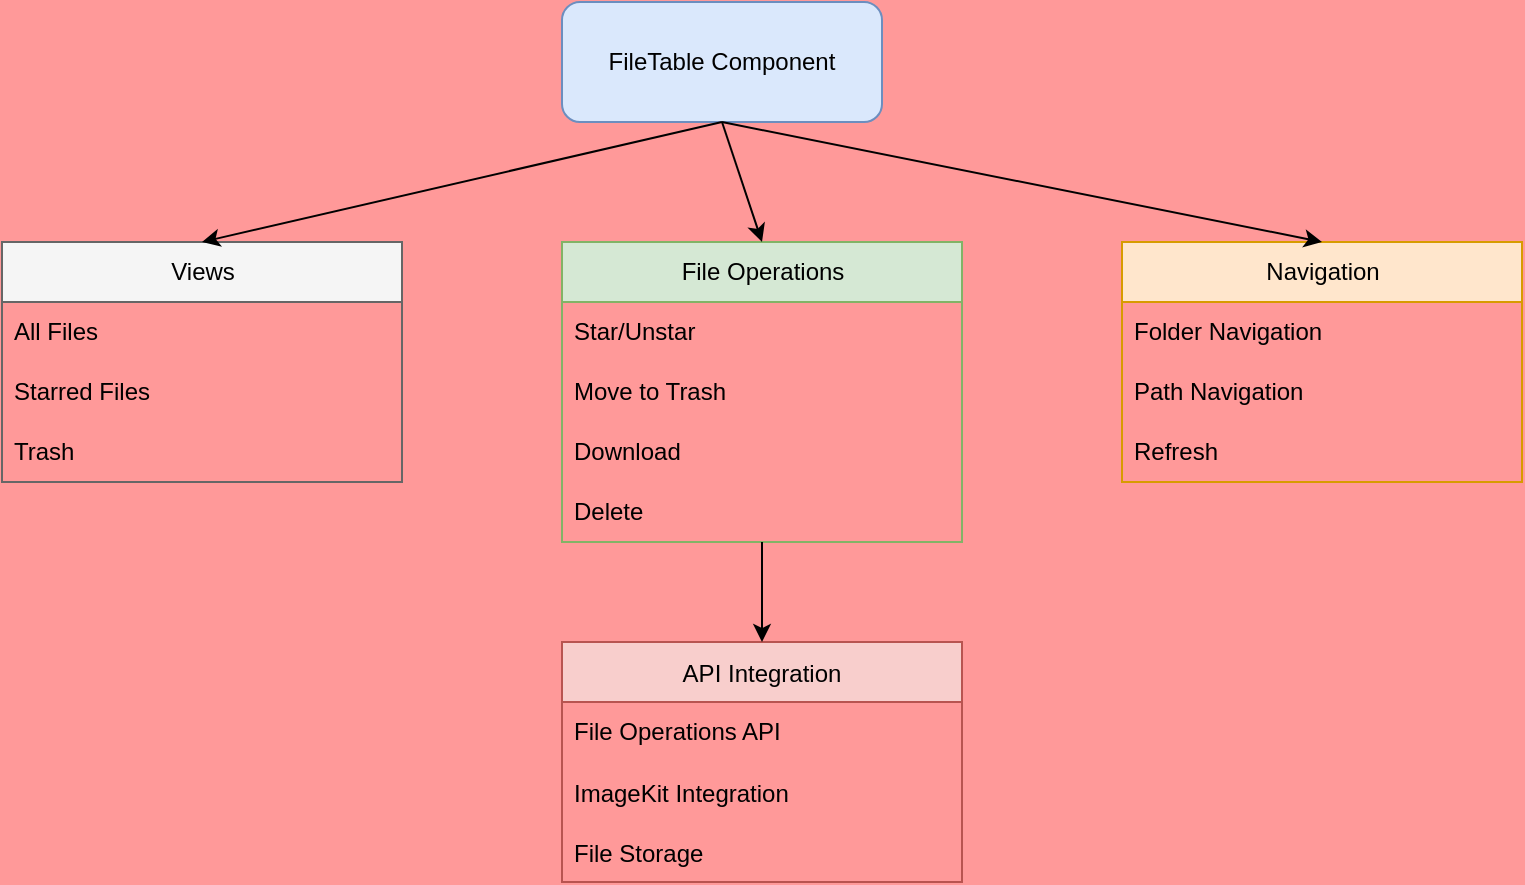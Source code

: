 <mxfile>
    <diagram id="file-management-system" name="File Management System">
        <mxGraphModel dx="753" dy="607" grid="1" gridSize="10" guides="1" tooltips="1" connect="1" arrows="1" fold="1" page="1" pageScale="1" pageWidth="827" pageHeight="1169" background="#FF9999" math="0" shadow="0">
            <root>
                <mxCell id="0"/>
                <mxCell id="1" parent="0"/>
                <mxCell id="2" value="FileTable Component" style="rounded=1;whiteSpace=wrap;html=1;fillColor=#dae8fc;strokeColor=#6c8ebf;fontColor=#000000;" parent="1" vertex="1">
                    <mxGeometry x="320" y="40" width="160" height="60" as="geometry"/>
                </mxCell>
                <mxCell id="3" value="Views" style="swimlane;fontStyle=0;childLayout=stackLayout;horizontal=1;startSize=30;horizontalStack=0;resizeParent=1;resizeParentMax=0;resizeLast=0;collapsible=1;marginBottom=0;fillColor=#f5f5f5;strokeColor=#666666;fontColor=#000000;html=1;" parent="1" vertex="1">
                    <mxGeometry x="40" y="160" width="200" height="120" as="geometry"/>
                </mxCell>
                <mxCell id="4" value="All Files" style="text;strokeColor=none;fillColor=none;align=left;verticalAlign=middle;spacingLeft=4;spacingRight=4;overflow=hidden;points=[[0,0.5],[1,0.5]];portConstraint=eastwest;rotatable=0;fontColor=#000000;html=1;" parent="3" vertex="1">
                    <mxGeometry y="30" width="200" height="30" as="geometry"/>
                </mxCell>
                <mxCell id="5" value="Starred Files" style="text;strokeColor=none;fillColor=none;align=left;verticalAlign=middle;spacingLeft=4;spacingRight=4;overflow=hidden;points=[[0,0.5],[1,0.5]];portConstraint=eastwest;rotatable=0;fontColor=#000000;html=1;" parent="3" vertex="1">
                    <mxGeometry y="60" width="200" height="30" as="geometry"/>
                </mxCell>
                <mxCell id="6" value="Trash" style="text;strokeColor=none;fillColor=none;align=left;verticalAlign=middle;spacingLeft=4;spacingRight=4;overflow=hidden;points=[[0,0.5],[1,0.5]];portConstraint=eastwest;rotatable=0;fontColor=#000000;html=1;" parent="3" vertex="1">
                    <mxGeometry y="90" width="200" height="30" as="geometry"/>
                </mxCell>
                <mxCell id="7" value="File Operations" style="swimlane;fontStyle=0;childLayout=stackLayout;horizontal=1;startSize=30;horizontalStack=0;resizeParent=1;resizeParentMax=0;resizeLast=0;collapsible=1;marginBottom=0;fillColor=#d5e8d4;strokeColor=#82b366;fontColor=#000000;html=1;" parent="1" vertex="1">
                    <mxGeometry x="320" y="160" width="200" height="150" as="geometry"/>
                </mxCell>
                <mxCell id="8" value="Star/Unstar" style="text;strokeColor=none;fillColor=none;align=left;verticalAlign=middle;spacingLeft=4;spacingRight=4;overflow=hidden;points=[[0,0.5],[1,0.5]];portConstraint=eastwest;rotatable=0;fontColor=#000000;html=1;" parent="7" vertex="1">
                    <mxGeometry y="30" width="200" height="30" as="geometry"/>
                </mxCell>
                <mxCell id="9" value="Move to Trash" style="text;strokeColor=none;fillColor=none;align=left;verticalAlign=middle;spacingLeft=4;spacingRight=4;overflow=hidden;points=[[0,0.5],[1,0.5]];portConstraint=eastwest;rotatable=0;fontColor=#000000;html=1;" parent="7" vertex="1">
                    <mxGeometry y="60" width="200" height="30" as="geometry"/>
                </mxCell>
                <mxCell id="10" value="Download" style="text;strokeColor=none;fillColor=none;align=left;verticalAlign=middle;spacingLeft=4;spacingRight=4;overflow=hidden;points=[[0,0.5],[1,0.5]];portConstraint=eastwest;rotatable=0;fontColor=#000000;html=1;" parent="7" vertex="1">
                    <mxGeometry y="90" width="200" height="30" as="geometry"/>
                </mxCell>
                <mxCell id="11" value="Delete" style="text;align=left;verticalAlign=middle;spacingLeft=4;spacingRight=4;overflow=hidden;points=[[0,0.5],[1,0.5]];portConstraint=eastwest;rotatable=0;fontColor=#000000;html=1;" parent="7" vertex="1">
                    <mxGeometry y="120" width="200" height="30" as="geometry"/>
                </mxCell>
                <mxCell id="12" value="Navigation" style="swimlane;fontStyle=0;childLayout=stackLayout;horizontal=1;startSize=30;horizontalStack=0;resizeParent=1;resizeParentMax=0;resizeLast=0;collapsible=1;marginBottom=0;fillColor=#ffe6cc;strokeColor=#d79b00;fontColor=#000000;html=1;" parent="1" vertex="1">
                    <mxGeometry x="600" y="160" width="200" height="120" as="geometry"/>
                </mxCell>
                <mxCell id="13" value="Folder Navigation" style="text;strokeColor=none;fillColor=none;align=left;verticalAlign=middle;spacingLeft=4;spacingRight=4;overflow=hidden;points=[[0,0.5],[1,0.5]];portConstraint=eastwest;rotatable=0;fontColor=#000000;html=1;" parent="12" vertex="1">
                    <mxGeometry y="30" width="200" height="30" as="geometry"/>
                </mxCell>
                <mxCell id="14" value="Path Navigation" style="text;strokeColor=none;fillColor=none;align=left;verticalAlign=middle;spacingLeft=4;spacingRight=4;overflow=hidden;points=[[0,0.5],[1,0.5]];portConstraint=eastwest;rotatable=0;fontColor=#000000;html=1;" parent="12" vertex="1">
                    <mxGeometry y="60" width="200" height="30" as="geometry"/>
                </mxCell>
                <mxCell id="15" value="Refresh" style="text;strokeColor=none;fillColor=none;align=left;verticalAlign=middle;spacingLeft=4;spacingRight=4;overflow=hidden;points=[[0,0.5],[1,0.5]];portConstraint=eastwest;rotatable=0;fontColor=#000000;html=1;" parent="12" vertex="1">
                    <mxGeometry y="90" width="200" height="30" as="geometry"/>
                </mxCell>
                <mxCell id="16" value="" style="endArrow=classic;html=1;rounded=0;exitX=0.5;exitY=1;exitDx=0;exitDy=0;entryX=0.5;entryY=0;entryDx=0;entryDy=0;fontColor=#000000;" parent="1" source="2" target="3" edge="1">
                    <mxGeometry width="50" height="50" relative="1" as="geometry">
                        <mxPoint x="390" y="410" as="sourcePoint"/>
                        <mxPoint x="440" y="360" as="targetPoint"/>
                    </mxGeometry>
                </mxCell>
                <mxCell id="17" value="" style="endArrow=classic;html=1;rounded=0;exitX=0.5;exitY=1;exitDx=0;exitDy=0;entryX=0.5;entryY=0;entryDx=0;entryDy=0;fontColor=#000000;" parent="1" source="2" target="7" edge="1">
                    <mxGeometry width="50" height="50" relative="1" as="geometry">
                        <mxPoint x="390" y="410" as="sourcePoint"/>
                        <mxPoint x="440" y="360" as="targetPoint"/>
                    </mxGeometry>
                </mxCell>
                <mxCell id="18" value="" style="endArrow=classic;html=1;rounded=0;exitX=0.5;exitY=1;exitDx=0;exitDy=0;entryX=0.5;entryY=0;entryDx=0;entryDy=0;fontColor=#000000;" parent="1" source="2" target="12" edge="1">
                    <mxGeometry width="50" height="50" relative="1" as="geometry">
                        <mxPoint x="390" y="410" as="sourcePoint"/>
                        <mxPoint x="440" y="360" as="targetPoint"/>
                    </mxGeometry>
                </mxCell>
                <mxCell id="19" value="API Integration" style="swimlane;fontStyle=0;childLayout=stackLayout;horizontal=1;startSize=30;horizontalStack=0;resizeParent=1;resizeParentMax=0;resizeLast=0;collapsible=1;marginBottom=0;fillColor=#f8cecc;strokeColor=#b85450;fontColor=#000000;" parent="1" vertex="1">
                    <mxGeometry x="320" y="360" width="200" height="120" as="geometry"/>
                </mxCell>
                <mxCell id="20" value="File Operations API" style="text;strokeColor=none;fillColor=none;align=left;verticalAlign=middle;spacingLeft=4;spacingRight=4;overflow=hidden;points=[[0,0.5],[1,0.5]];portConstraint=eastwest;rotatable=0;fontColor=#000000;html=1;" parent="19" vertex="1">
                    <mxGeometry y="30" width="200" height="30" as="geometry"/>
                </mxCell>
                <mxCell id="21" value="ImageKit Integration" style="text;strokeColor=none;fillColor=none;align=left;verticalAlign=middle;spacingLeft=4;spacingRight=4;overflow=hidden;points=[[0,0.5],[1,0.5]];portConstraint=eastwest;rotatable=0;fontColor=#000000;" parent="19" vertex="1">
                    <mxGeometry y="60" width="200" height="30" as="geometry"/>
                </mxCell>
                <mxCell id="22" value="File Storage" style="text;strokeColor=none;fillColor=none;align=left;verticalAlign=middle;spacingLeft=4;spacingRight=4;overflow=hidden;points=[[0,0.5],[1,0.5]];portConstraint=eastwest;rotatable=0;fontColor=#000000;" parent="19" vertex="1">
                    <mxGeometry y="90" width="200" height="30" as="geometry"/>
                </mxCell>
                <mxCell id="23" value="" style="endArrow=classic;html=1;rounded=0;exitX=0.5;exitY=1;exitDx=0;exitDy=0;entryX=0.5;entryY=0;entryDx=0;entryDy=0;fontColor=#000000;" parent="1" source="7" target="19" edge="1">
                    <mxGeometry width="50" height="50" relative="1" as="geometry">
                        <mxPoint x="390" y="410" as="sourcePoint"/>
                        <mxPoint x="440" y="360" as="targetPoint"/>
                    </mxGeometry>
                </mxCell>
            </root>
        </mxGraphModel>
    </diagram>
</mxfile>